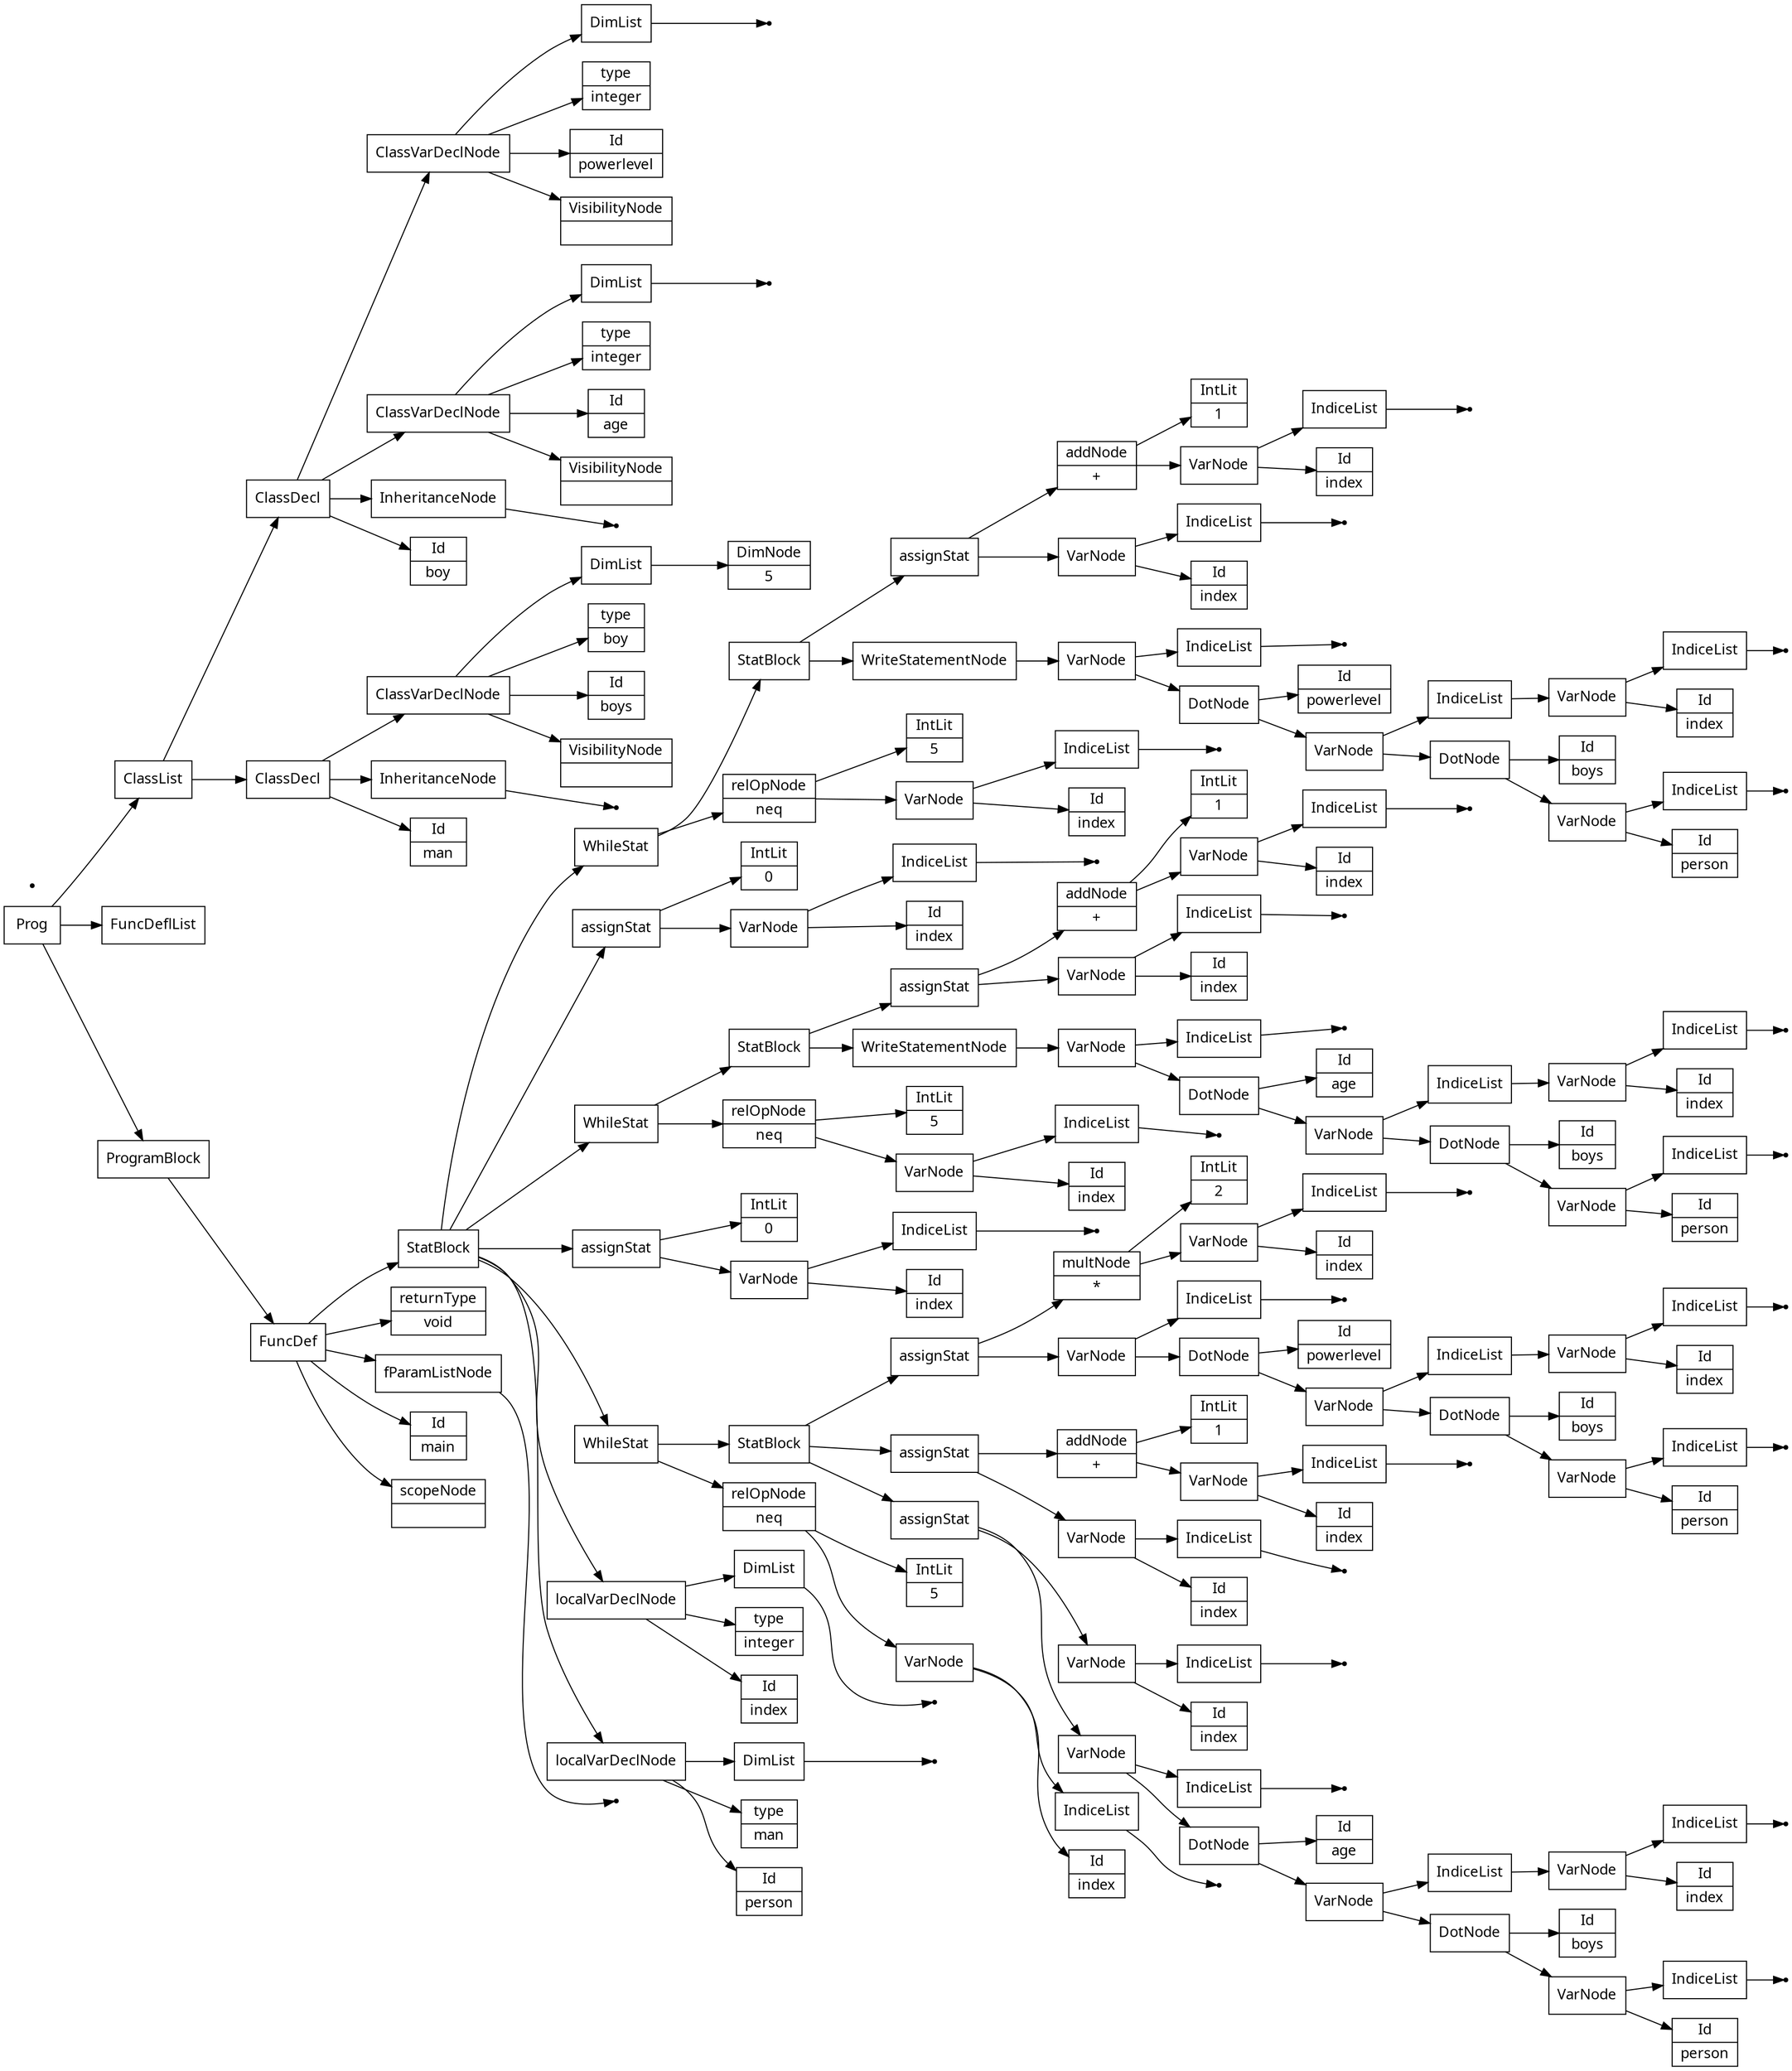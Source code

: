 digraph AST {
node [shape=record];
 node [fontname=Sans];charset="UTF-8" splines=true splines=spline rankdir =LR ordering="out"
1[label="scopeNode| "];
none3[shape="point"];
4[label="fParamListNode"];
4->none3;
5[label="returnType|void"];
7[label="Id|person"];
8[label="type|man"];
none10[shape="point"];
11[label="DimList"];
11->none10;
12[label="localVarDeclNode"];
12->11;
12->8;
12->7;
13[label="Id|index"];
14[label="type|integer"];
none16[shape="point"];
17[label="DimList"];
17->none16;
18[label="localVarDeclNode"];
18->17;
18->14;
18->13;
19[label="Id|index"];
none21[shape="point"];
22[label="IndiceList"];
22->none21;
23[label="VarNode"];
23->22;
23->19;
24[label="relOpNode|neq"];
25[label="IntLit|5"];
24->25;
24->23;
27[label="Id|person"];
none29[shape="point"];
30[label="IndiceList"];
30->none29;
31[label="VarNode"];
31->30;
31->27;
32[label="Id|boys"];
33[label="DotNode"];
33->32;
33->31;
35[label="Id|index"];
none37[shape="point"];
38[label="IndiceList"];
38->none37;
39[label="VarNode"];
39->38;
39->35;
40[label="IndiceList"];
40->39;
41[label="VarNode"];
41->40;
41->33;
42[label="Id|age"];
43[label="DotNode"];
43->42;
43->41;
none45[shape="point"];
46[label="IndiceList"];
46->none45;
47[label="VarNode"];
47->46;
47->43;
48[label="Id|index"];
none50[shape="point"];
51[label="IndiceList"];
51->none50;
52[label="VarNode"];
52->51;
52->48;
53[label="assignStat"];
53->52;
53->47;
54[label="Id|index"];
none56[shape="point"];
57[label="IndiceList"];
57->none56;
58[label="VarNode"];
58->57;
58->54;
59[label="Id|index"];
none61[shape="point"];
62[label="IndiceList"];
62->none61;
63[label="VarNode"];
63->62;
63->59;
64[label="addNode|+"];
65[label="IntLit|1"];
64->65;
64->63;
66[label="assignStat"];
66->64;
66->58;
67[label="Id|person"];
none69[shape="point"];
70[label="IndiceList"];
70->none69;
71[label="VarNode"];
71->70;
71->67;
72[label="Id|boys"];
73[label="DotNode"];
73->72;
73->71;
75[label="Id|index"];
none77[shape="point"];
78[label="IndiceList"];
78->none77;
79[label="VarNode"];
79->78;
79->75;
80[label="IndiceList"];
80->79;
81[label="VarNode"];
81->80;
81->73;
82[label="Id|powerlevel"];
83[label="DotNode"];
83->82;
83->81;
none85[shape="point"];
86[label="IndiceList"];
86->none85;
87[label="VarNode"];
87->86;
87->83;
88[label="Id|index"];
none90[shape="point"];
91[label="IndiceList"];
91->none90;
92[label="VarNode"];
92->91;
92->88;
93[label="multNode|*"];
94[label="IntLit|2"];
93->94;
93->92;
95[label="assignStat"];
95->93;
95->87;
96[label="StatBlock"];
96->95;
96->66;
96->53;
97[label="WhileStat"];
97->96;
97->24;
98[label="Id|index"];
none100[shape="point"];
101[label="IndiceList"];
101->none100;
102[label="VarNode"];
102->101;
102->98;
103[label="IntLit|0"];
104[label="assignStat"];
104->103;
104->102;
105[label="Id|index"];
none107[shape="point"];
108[label="IndiceList"];
108->none107;
109[label="VarNode"];
109->108;
109->105;
110[label="relOpNode|neq"];
111[label="IntLit|5"];
110->111;
110->109;
113[label="Id|person"];
none115[shape="point"];
116[label="IndiceList"];
116->none115;
117[label="VarNode"];
117->116;
117->113;
118[label="Id|boys"];
119[label="DotNode"];
119->118;
119->117;
121[label="Id|index"];
none123[shape="point"];
124[label="IndiceList"];
124->none123;
125[label="VarNode"];
125->124;
125->121;
126[label="IndiceList"];
126->125;
127[label="VarNode"];
127->126;
127->119;
128[label="Id|age"];
129[label="DotNode"];
129->128;
129->127;
none131[shape="point"];
132[label="IndiceList"];
132->none131;
133[label="VarNode"];
133->132;
133->129;
134[label="WriteStatementNode"];
134->133;
135[label="Id|index"];
none137[shape="point"];
138[label="IndiceList"];
138->none137;
139[label="VarNode"];
139->138;
139->135;
140[label="Id|index"];
none142[shape="point"];
143[label="IndiceList"];
143->none142;
144[label="VarNode"];
144->143;
144->140;
145[label="addNode|+"];
146[label="IntLit|1"];
145->146;
145->144;
147[label="assignStat"];
147->145;
147->139;
148[label="StatBlock"];
148->147;
148->134;
149[label="WhileStat"];
149->148;
149->110;
150[label="Id|index"];
none152[shape="point"];
153[label="IndiceList"];
153->none152;
154[label="VarNode"];
154->153;
154->150;
155[label="IntLit|0"];
156[label="assignStat"];
156->155;
156->154;
157[label="Id|index"];
none159[shape="point"];
160[label="IndiceList"];
160->none159;
161[label="VarNode"];
161->160;
161->157;
162[label="relOpNode|neq"];
163[label="IntLit|5"];
162->163;
162->161;
165[label="Id|person"];
none167[shape="point"];
168[label="IndiceList"];
168->none167;
169[label="VarNode"];
169->168;
169->165;
170[label="Id|boys"];
171[label="DotNode"];
171->170;
171->169;
173[label="Id|index"];
none175[shape="point"];
176[label="IndiceList"];
176->none175;
177[label="VarNode"];
177->176;
177->173;
178[label="IndiceList"];
178->177;
179[label="VarNode"];
179->178;
179->171;
180[label="Id|powerlevel"];
181[label="DotNode"];
181->180;
181->179;
none183[shape="point"];
184[label="IndiceList"];
184->none183;
185[label="VarNode"];
185->184;
185->181;
186[label="WriteStatementNode"];
186->185;
187[label="Id|index"];
none189[shape="point"];
190[label="IndiceList"];
190->none189;
191[label="VarNode"];
191->190;
191->187;
192[label="Id|index"];
none194[shape="point"];
195[label="IndiceList"];
195->none194;
196[label="VarNode"];
196->195;
196->192;
197[label="addNode|+"];
198[label="IntLit|1"];
197->198;
197->196;
199[label="assignStat"];
199->197;
199->191;
200[label="StatBlock"];
200->199;
200->186;
201[label="WhileStat"];
201->200;
201->162;
202[label="StatBlock"];
202->201;
202->156;
202->149;
202->104;
202->97;
202->18;
202->12;
203[label="FuncDef"];
0[label="Id|main"];
203->202;
203->5;
203->4;
203->0;
203->1;
204[label="Id|man"];
none206[shape="point"];
207[label="InheritanceNode"];
207->none206;
208[label="VisibilityNode|"];
209[label="Id|boys"];
210[label="type|boy"];
212[label="DimNode|5"];
213[label="DimList"];
213->212;
214[label="ClassVarDeclNode"];
214->213;
214->210;
214->209;
214->208;
215[label="ClassDecl"];
215->214;
215->207;
215->204;
216[label="Id|boy"];
none218[shape="point"];
219[label="InheritanceNode"];
219->none218;
220[label="VisibilityNode|"];
221[label="Id|age"];
222[label="type|integer"];
none224[shape="point"];
225[label="DimList"];
225->none224;
226[label="ClassVarDeclNode"];
226->225;
226->222;
226->221;
226->220;
227[label="VisibilityNode|"];
228[label="Id|powerlevel"];
229[label="type|integer"];
none231[shape="point"];
232[label="DimList"];
232->none231;
233[label="ClassVarDeclNode"];
233->232;
233->229;
233->228;
233->227;
234[label="ClassDecl"];
234->233;
234->226;
234->219;
234->216;
235[label="ClassList"];
236[label="FuncDeflList"];
237[label="Prog"];
238[label="ProgramBlock"];
235->234;
235->215;
238->203;
none239[shape="point"];
237->235;
237->236;
237->238;
}